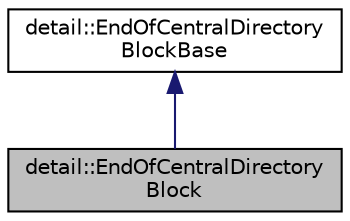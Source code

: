 digraph "detail::EndOfCentralDirectoryBlock"
{
 // LATEX_PDF_SIZE
  edge [fontname="Helvetica",fontsize="10",labelfontname="Helvetica",labelfontsize="10"];
  node [fontname="Helvetica",fontsize="10",shape=record];
  Node1 [label="detail::EndOfCentralDirectory\lBlock",height=0.2,width=0.4,color="black", fillcolor="grey75", style="filled", fontcolor="black",tooltip=" "];
  Node2 -> Node1 [dir="back",color="midnightblue",fontsize="10",style="solid",fontname="Helvetica"];
  Node2 [label="detail::EndOfCentralDirectory\lBlockBase",height=0.2,width=0.4,color="black", fillcolor="white", style="filled",URL="$structdetail_1_1_end_of_central_directory_block_base.html",tooltip=" "];
}
